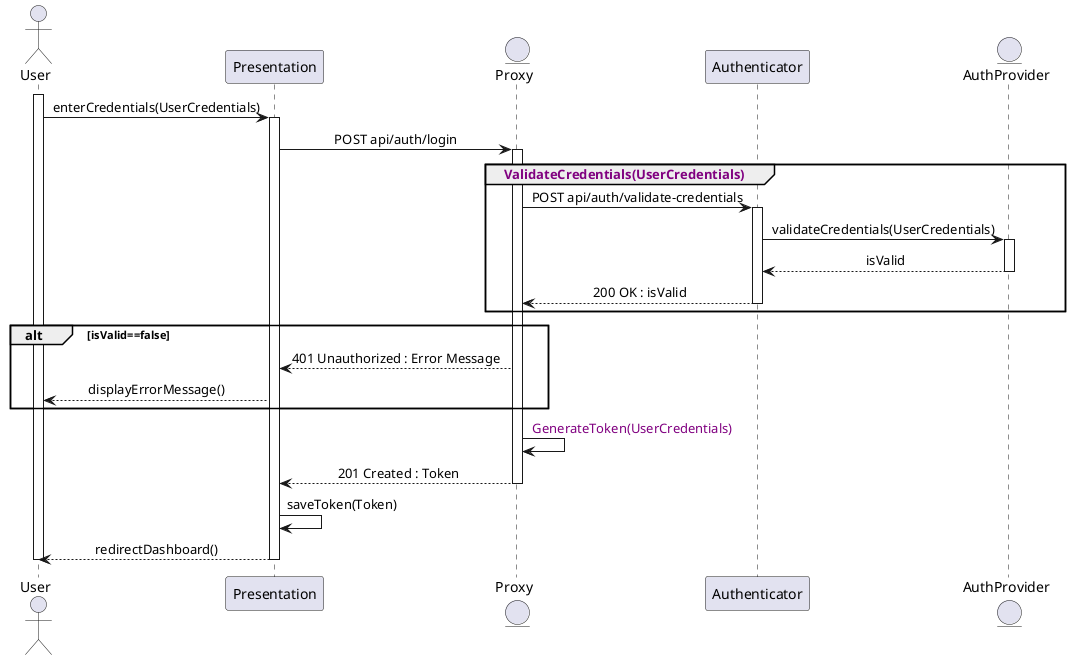 @startuml UserLogIn
skinparam sequenceMessageAlign center
actor       User
participant  Presentation
entity      Proxy
participant Authenticator
entity AuthProvider

activate User
User -> Presentation : enterCredentials(UserCredentials)
activate Presentation
Presentation -> Proxy : POST api/auth/login
activate Proxy
group <color:purple> ValidateCredentials(UserCredentials)
Proxy -> Authenticator : POST api/auth/validate-credentials
activate Authenticator
Authenticator -> AuthProvider : validateCredentials(UserCredentials)
activate AuthProvider
AuthProvider --> Authenticator : isValid
deactivate AuthProvider
Authenticator --> Proxy : 200 OK : isValid
deactivate Authenticator
end
alt isValid==false
Proxy --> Presentation : 401 Unauthorized : Error Message
Presentation --> User : displayErrorMessage()
end
Proxy -> Proxy : <color:purple> GenerateToken(UserCredentials)
Proxy --> Presentation : 201 Created : Token
deactivate Proxy
Presentation -> Presentation : saveToken(Token)
Presentation --> User : redirectDashboard()
deactivate Presentation
deactivate User
@enduml




